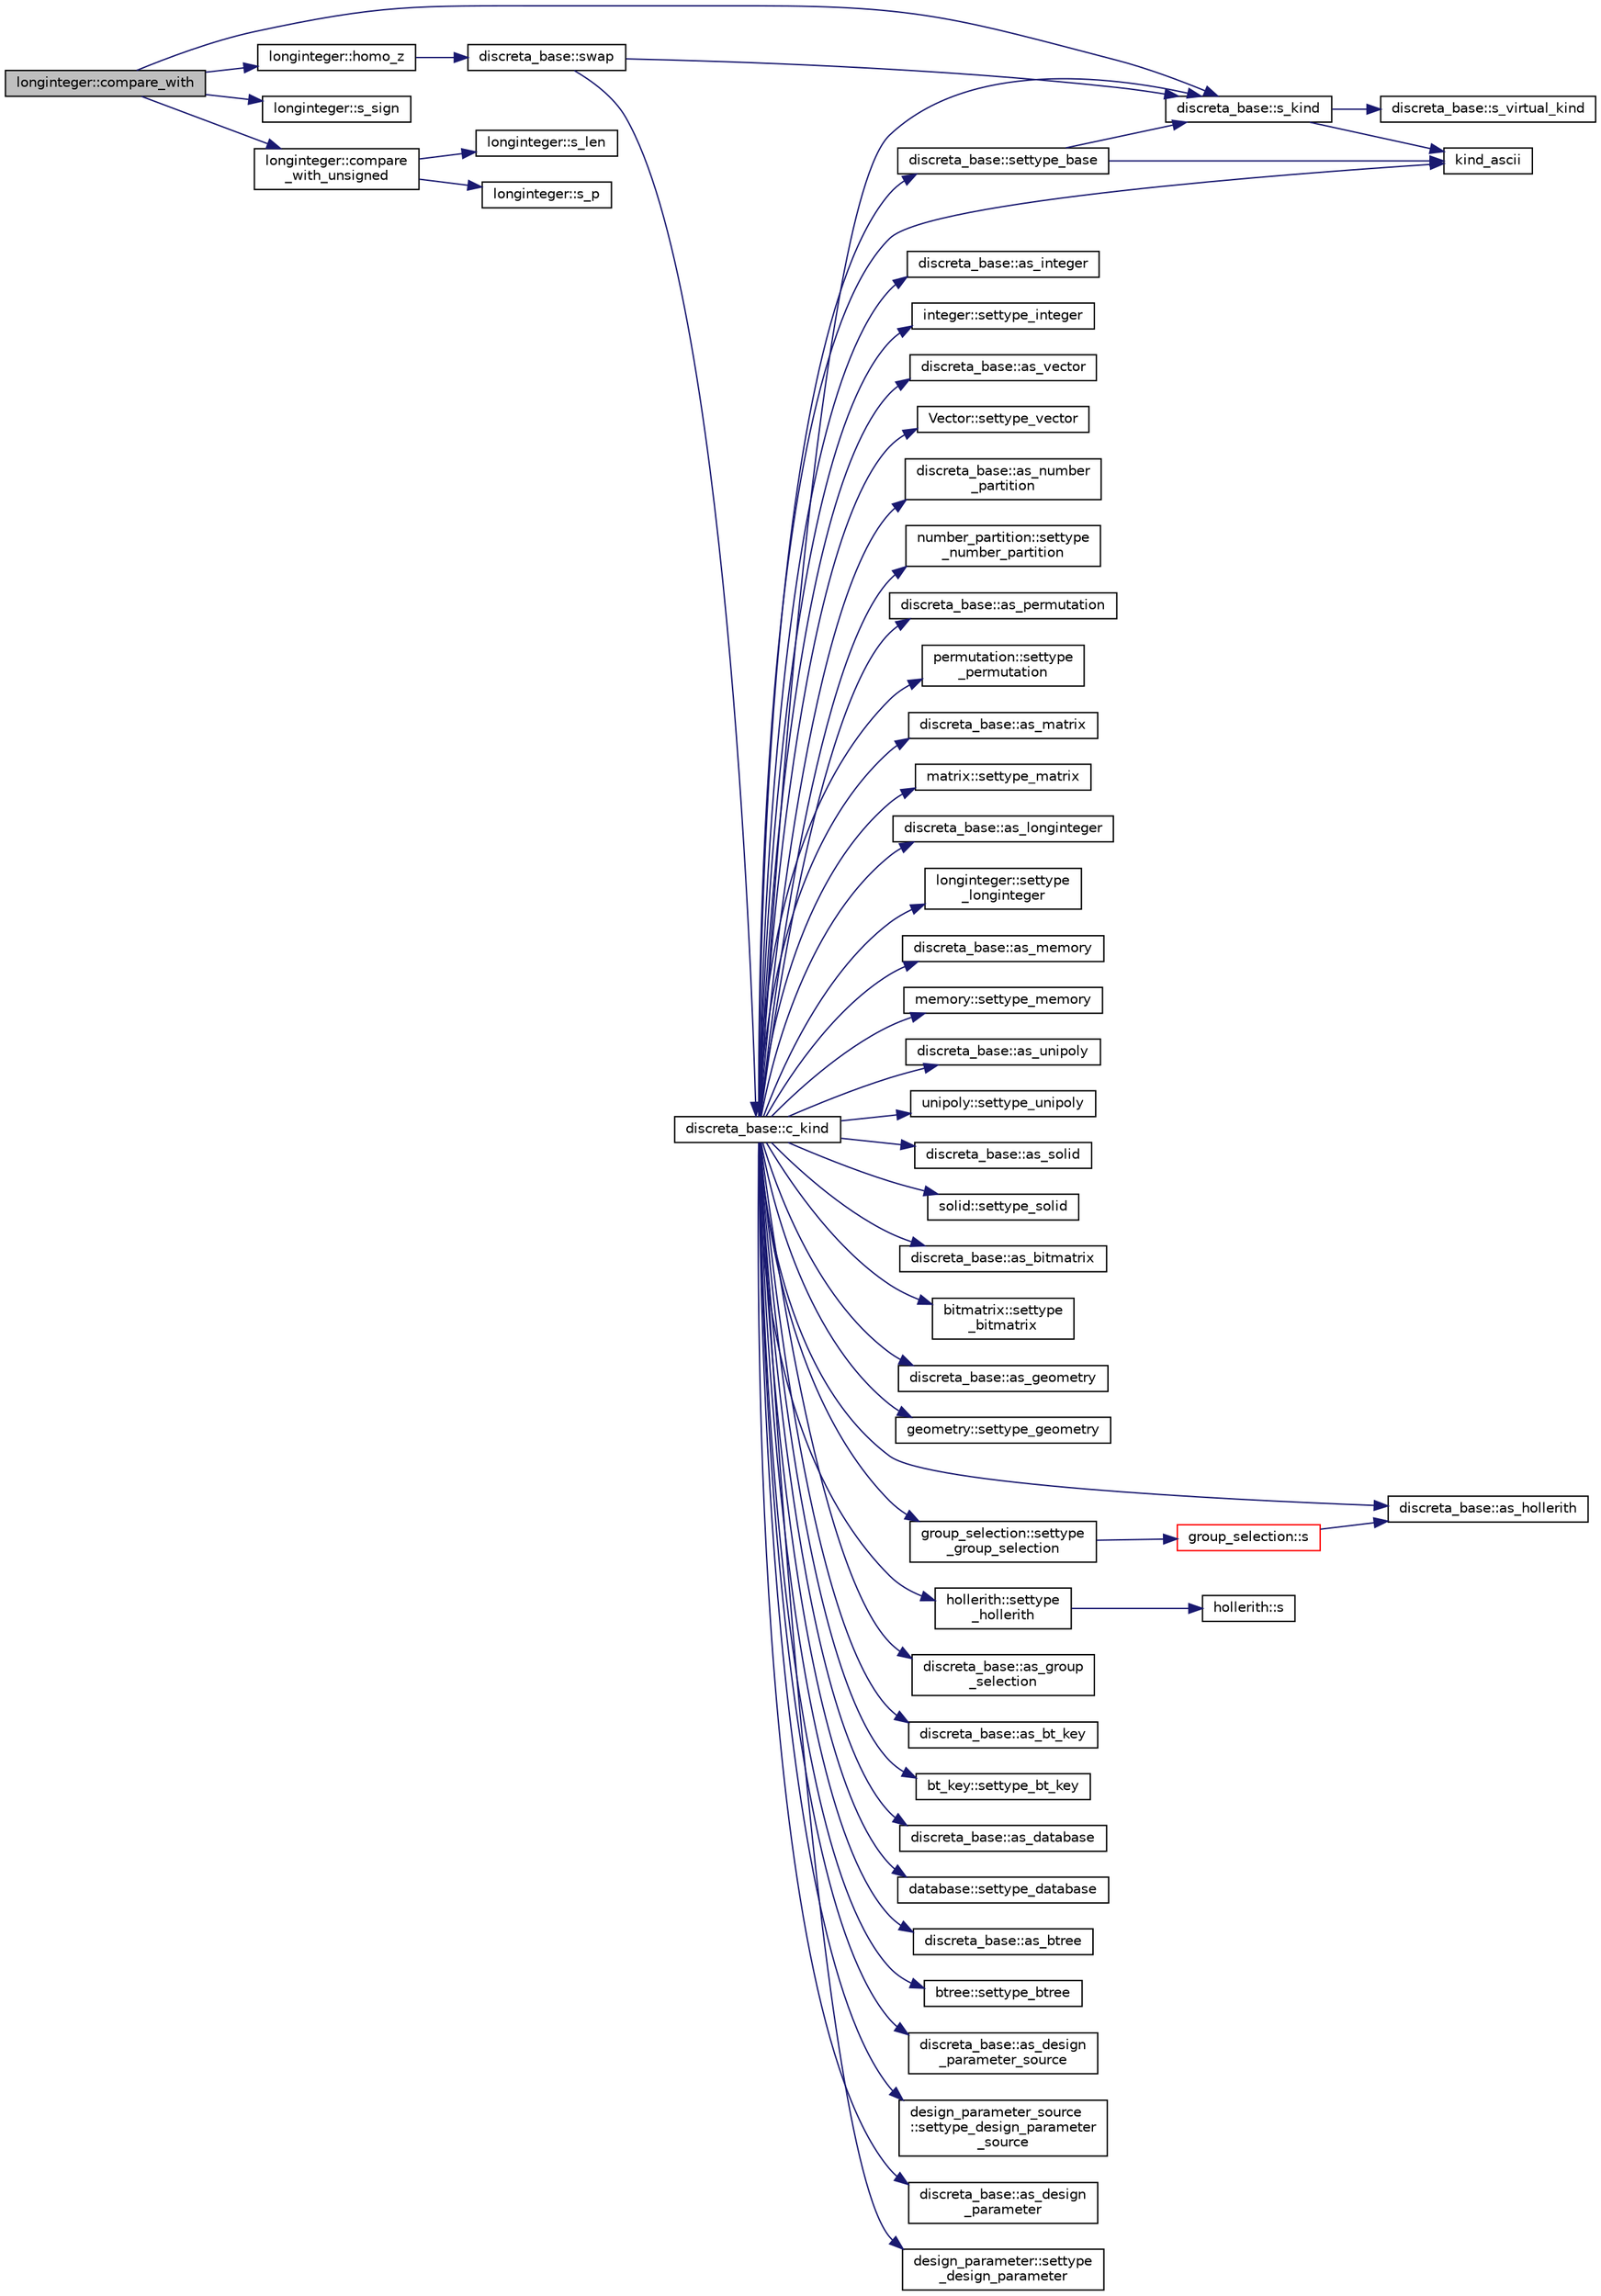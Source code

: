 digraph "longinteger::compare_with"
{
  edge [fontname="Helvetica",fontsize="10",labelfontname="Helvetica",labelfontsize="10"];
  node [fontname="Helvetica",fontsize="10",shape=record];
  rankdir="LR";
  Node178 [label="longinteger::compare_with",height=0.2,width=0.4,color="black", fillcolor="grey75", style="filled", fontcolor="black"];
  Node178 -> Node179 [color="midnightblue",fontsize="10",style="solid",fontname="Helvetica"];
  Node179 [label="discreta_base::s_kind",height=0.2,width=0.4,color="black", fillcolor="white", style="filled",URL="$d7/d71/classdiscreta__base.html#a8a830025c74adbbc3362418a7c2ba157"];
  Node179 -> Node180 [color="midnightblue",fontsize="10",style="solid",fontname="Helvetica"];
  Node180 [label="discreta_base::s_virtual_kind",height=0.2,width=0.4,color="black", fillcolor="white", style="filled",URL="$d7/d71/classdiscreta__base.html#a52778a6d6943a468be083d0785d418fb"];
  Node179 -> Node181 [color="midnightblue",fontsize="10",style="solid",fontname="Helvetica"];
  Node181 [label="kind_ascii",height=0.2,width=0.4,color="black", fillcolor="white", style="filled",URL="$d9/d60/discreta_8h.html#ad0ce825a9f29bc6cec27e1b64cfe27bf"];
  Node178 -> Node182 [color="midnightblue",fontsize="10",style="solid",fontname="Helvetica"];
  Node182 [label="longinteger::homo_z",height=0.2,width=0.4,color="black", fillcolor="white", style="filled",URL="$d3/d71/classlonginteger.html#a986e829bf35eca2b9f24b1b3766d5677"];
  Node182 -> Node183 [color="midnightblue",fontsize="10",style="solid",fontname="Helvetica"];
  Node183 [label="discreta_base::swap",height=0.2,width=0.4,color="black", fillcolor="white", style="filled",URL="$d7/d71/classdiscreta__base.html#a2e8acbb9d3476675dac5b6a583b0293e"];
  Node183 -> Node179 [color="midnightblue",fontsize="10",style="solid",fontname="Helvetica"];
  Node183 -> Node184 [color="midnightblue",fontsize="10",style="solid",fontname="Helvetica"];
  Node184 [label="discreta_base::c_kind",height=0.2,width=0.4,color="black", fillcolor="white", style="filled",URL="$d7/d71/classdiscreta__base.html#adc2ff61589c2d083688e7a43f333cb62"];
  Node184 -> Node185 [color="midnightblue",fontsize="10",style="solid",fontname="Helvetica"];
  Node185 [label="discreta_base::settype_base",height=0.2,width=0.4,color="black", fillcolor="white", style="filled",URL="$d7/d71/classdiscreta__base.html#a4f42899a89447d1c3993ea07c38f8ad4"];
  Node185 -> Node179 [color="midnightblue",fontsize="10",style="solid",fontname="Helvetica"];
  Node185 -> Node181 [color="midnightblue",fontsize="10",style="solid",fontname="Helvetica"];
  Node184 -> Node186 [color="midnightblue",fontsize="10",style="solid",fontname="Helvetica"];
  Node186 [label="discreta_base::as_integer",height=0.2,width=0.4,color="black", fillcolor="white", style="filled",URL="$d7/d71/classdiscreta__base.html#a00d7691eaf874fd283d942692fe8dd26"];
  Node184 -> Node187 [color="midnightblue",fontsize="10",style="solid",fontname="Helvetica"];
  Node187 [label="integer::settype_integer",height=0.2,width=0.4,color="black", fillcolor="white", style="filled",URL="$d0/de5/classinteger.html#a6265c65ef311229acd513d748faba796"];
  Node184 -> Node188 [color="midnightblue",fontsize="10",style="solid",fontname="Helvetica"];
  Node188 [label="discreta_base::as_vector",height=0.2,width=0.4,color="black", fillcolor="white", style="filled",URL="$d7/d71/classdiscreta__base.html#a7bdd6cae39c380b128ee9e17e42cf020"];
  Node184 -> Node189 [color="midnightblue",fontsize="10",style="solid",fontname="Helvetica"];
  Node189 [label="Vector::settype_vector",height=0.2,width=0.4,color="black", fillcolor="white", style="filled",URL="$d5/db2/class_vector.html#a34e0d00b18c051f23904a8429fa6c8b4"];
  Node184 -> Node190 [color="midnightblue",fontsize="10",style="solid",fontname="Helvetica"];
  Node190 [label="discreta_base::as_number\l_partition",height=0.2,width=0.4,color="black", fillcolor="white", style="filled",URL="$d7/d71/classdiscreta__base.html#a307aa09de0e925d46697707968ffab00"];
  Node184 -> Node191 [color="midnightblue",fontsize="10",style="solid",fontname="Helvetica"];
  Node191 [label="number_partition::settype\l_number_partition",height=0.2,width=0.4,color="black", fillcolor="white", style="filled",URL="$df/d50/classnumber__partition.html#a3aaec1b557758f643ffc8555bbc358be"];
  Node184 -> Node192 [color="midnightblue",fontsize="10",style="solid",fontname="Helvetica"];
  Node192 [label="discreta_base::as_permutation",height=0.2,width=0.4,color="black", fillcolor="white", style="filled",URL="$d7/d71/classdiscreta__base.html#aa4e72f36a82984239b12ae831e131098"];
  Node184 -> Node193 [color="midnightblue",fontsize="10",style="solid",fontname="Helvetica"];
  Node193 [label="permutation::settype\l_permutation",height=0.2,width=0.4,color="black", fillcolor="white", style="filled",URL="$d0/d08/classpermutation.html#af1eea29f86195cede9562e444664c28c"];
  Node184 -> Node194 [color="midnightblue",fontsize="10",style="solid",fontname="Helvetica"];
  Node194 [label="discreta_base::as_matrix",height=0.2,width=0.4,color="black", fillcolor="white", style="filled",URL="$d7/d71/classdiscreta__base.html#ae4d7f56d917a4707b838fbffde6467ff"];
  Node184 -> Node195 [color="midnightblue",fontsize="10",style="solid",fontname="Helvetica"];
  Node195 [label="matrix::settype_matrix",height=0.2,width=0.4,color="black", fillcolor="white", style="filled",URL="$d1/d8d/classmatrix.html#a1780283a64a789e4084d792683d276bb"];
  Node184 -> Node196 [color="midnightblue",fontsize="10",style="solid",fontname="Helvetica"];
  Node196 [label="discreta_base::as_longinteger",height=0.2,width=0.4,color="black", fillcolor="white", style="filled",URL="$d7/d71/classdiscreta__base.html#a20a094639eb711b10c8694c51937f7cd"];
  Node184 -> Node197 [color="midnightblue",fontsize="10",style="solid",fontname="Helvetica"];
  Node197 [label="longinteger::settype\l_longinteger",height=0.2,width=0.4,color="black", fillcolor="white", style="filled",URL="$d3/d71/classlonginteger.html#ae5f811ece8df31b9ff114368a18e1dc5"];
  Node184 -> Node198 [color="midnightblue",fontsize="10",style="solid",fontname="Helvetica"];
  Node198 [label="discreta_base::as_memory",height=0.2,width=0.4,color="black", fillcolor="white", style="filled",URL="$d7/d71/classdiscreta__base.html#ad94b2d7dce0cd4fa22db57f6e79c4bd2"];
  Node184 -> Node199 [color="midnightblue",fontsize="10",style="solid",fontname="Helvetica"];
  Node199 [label="memory::settype_memory",height=0.2,width=0.4,color="black", fillcolor="white", style="filled",URL="$d8/d99/classmemory.html#a33aae277f9b8fe36b02e9d5da895451b"];
  Node184 -> Node200 [color="midnightblue",fontsize="10",style="solid",fontname="Helvetica"];
  Node200 [label="discreta_base::as_unipoly",height=0.2,width=0.4,color="black", fillcolor="white", style="filled",URL="$d7/d71/classdiscreta__base.html#ad50d8027f039fe5c2478cddb243adc9d"];
  Node184 -> Node201 [color="midnightblue",fontsize="10",style="solid",fontname="Helvetica"];
  Node201 [label="unipoly::settype_unipoly",height=0.2,width=0.4,color="black", fillcolor="white", style="filled",URL="$d1/d89/classunipoly.html#a8db854fcc85c5e1150b1f1b1c005c95b"];
  Node184 -> Node202 [color="midnightblue",fontsize="10",style="solid",fontname="Helvetica"];
  Node202 [label="discreta_base::as_solid",height=0.2,width=0.4,color="black", fillcolor="white", style="filled",URL="$d7/d71/classdiscreta__base.html#a1fc5f2b85ec97ab0a69dd64903c970a5"];
  Node184 -> Node203 [color="midnightblue",fontsize="10",style="solid",fontname="Helvetica"];
  Node203 [label="solid::settype_solid",height=0.2,width=0.4,color="black", fillcolor="white", style="filled",URL="$d8/def/classsolid.html#a775bd4821f75a8aee4ea3d4335ff90e0"];
  Node184 -> Node204 [color="midnightblue",fontsize="10",style="solid",fontname="Helvetica"];
  Node204 [label="discreta_base::as_bitmatrix",height=0.2,width=0.4,color="black", fillcolor="white", style="filled",URL="$d7/d71/classdiscreta__base.html#a071ad54ea8ef6c9d1d15f532e5a76df6"];
  Node184 -> Node205 [color="midnightblue",fontsize="10",style="solid",fontname="Helvetica"];
  Node205 [label="bitmatrix::settype\l_bitmatrix",height=0.2,width=0.4,color="black", fillcolor="white", style="filled",URL="$de/dc8/classbitmatrix.html#acb571d947f9526665ebbdc0ce3e2a973"];
  Node184 -> Node206 [color="midnightblue",fontsize="10",style="solid",fontname="Helvetica"];
  Node206 [label="discreta_base::as_geometry",height=0.2,width=0.4,color="black", fillcolor="white", style="filled",URL="$d7/d71/classdiscreta__base.html#a38fc7b4cdd830703e9d87354b79bc5c8"];
  Node184 -> Node207 [color="midnightblue",fontsize="10",style="solid",fontname="Helvetica"];
  Node207 [label="geometry::settype_geometry",height=0.2,width=0.4,color="black", fillcolor="white", style="filled",URL="$da/d44/classgeometry.html#ab4a336baba6a3f56f5ffa053a5be5ba7"];
  Node184 -> Node208 [color="midnightblue",fontsize="10",style="solid",fontname="Helvetica"];
  Node208 [label="discreta_base::as_hollerith",height=0.2,width=0.4,color="black", fillcolor="white", style="filled",URL="$d7/d71/classdiscreta__base.html#a3e66f82711f314710107e2f29e589690"];
  Node184 -> Node209 [color="midnightblue",fontsize="10",style="solid",fontname="Helvetica"];
  Node209 [label="hollerith::settype\l_hollerith",height=0.2,width=0.4,color="black", fillcolor="white", style="filled",URL="$d8/d99/classhollerith.html#a23bbd4acfc88a0e90f1245f243f51f76"];
  Node209 -> Node210 [color="midnightblue",fontsize="10",style="solid",fontname="Helvetica"];
  Node210 [label="hollerith::s",height=0.2,width=0.4,color="black", fillcolor="white", style="filled",URL="$d8/d99/classhollerith.html#af61fce2d06f211b25fe3838e4dfee77a"];
  Node184 -> Node211 [color="midnightblue",fontsize="10",style="solid",fontname="Helvetica"];
  Node211 [label="discreta_base::as_group\l_selection",height=0.2,width=0.4,color="black", fillcolor="white", style="filled",URL="$d7/d71/classdiscreta__base.html#aae1bac4883c567718bef9fb610abbdc8"];
  Node184 -> Node212 [color="midnightblue",fontsize="10",style="solid",fontname="Helvetica"];
  Node212 [label="group_selection::settype\l_group_selection",height=0.2,width=0.4,color="black", fillcolor="white", style="filled",URL="$d6/db0/classgroup__selection.html#a015ed73b7b8d784bedd4d11ac1fc0ec1"];
  Node212 -> Node213 [color="midnightblue",fontsize="10",style="solid",fontname="Helvetica"];
  Node213 [label="group_selection::s",height=0.2,width=0.4,color="red", fillcolor="white", style="filled",URL="$d6/db0/classgroup__selection.html#a686cb0c6a3a040796b112b8007ea8223"];
  Node213 -> Node208 [color="midnightblue",fontsize="10",style="solid",fontname="Helvetica"];
  Node184 -> Node215 [color="midnightblue",fontsize="10",style="solid",fontname="Helvetica"];
  Node215 [label="discreta_base::as_bt_key",height=0.2,width=0.4,color="black", fillcolor="white", style="filled",URL="$d7/d71/classdiscreta__base.html#a2734c6e08dca17cf6588bd5064ec1b9f"];
  Node184 -> Node216 [color="midnightblue",fontsize="10",style="solid",fontname="Helvetica"];
  Node216 [label="bt_key::settype_bt_key",height=0.2,width=0.4,color="black", fillcolor="white", style="filled",URL="$d1/de5/classbt__key.html#a352bb10beb7c789d8d29373035824800"];
  Node184 -> Node217 [color="midnightblue",fontsize="10",style="solid",fontname="Helvetica"];
  Node217 [label="discreta_base::as_database",height=0.2,width=0.4,color="black", fillcolor="white", style="filled",URL="$d7/d71/classdiscreta__base.html#ab055d39d58210a2b03ba3d33703b09a9"];
  Node184 -> Node218 [color="midnightblue",fontsize="10",style="solid",fontname="Helvetica"];
  Node218 [label="database::settype_database",height=0.2,width=0.4,color="black", fillcolor="white", style="filled",URL="$db/d72/classdatabase.html#a014639aa001462e480eb1f3984839b72"];
  Node184 -> Node219 [color="midnightblue",fontsize="10",style="solid",fontname="Helvetica"];
  Node219 [label="discreta_base::as_btree",height=0.2,width=0.4,color="black", fillcolor="white", style="filled",URL="$d7/d71/classdiscreta__base.html#a78e76674cef2ec113c17989c11288778"];
  Node184 -> Node220 [color="midnightblue",fontsize="10",style="solid",fontname="Helvetica"];
  Node220 [label="btree::settype_btree",height=0.2,width=0.4,color="black", fillcolor="white", style="filled",URL="$dd/db0/classbtree.html#a5a1b9773c848908a6050cc733d2d9780"];
  Node184 -> Node221 [color="midnightblue",fontsize="10",style="solid",fontname="Helvetica"];
  Node221 [label="discreta_base::as_design\l_parameter_source",height=0.2,width=0.4,color="black", fillcolor="white", style="filled",URL="$d7/d71/classdiscreta__base.html#a59cbf837c6582ded5bc586265d13d81a"];
  Node184 -> Node222 [color="midnightblue",fontsize="10",style="solid",fontname="Helvetica"];
  Node222 [label="design_parameter_source\l::settype_design_parameter\l_source",height=0.2,width=0.4,color="black", fillcolor="white", style="filled",URL="$df/d4b/classdesign__parameter__source.html#a3af3b851df87bd1661fb9c9ce18822c8"];
  Node184 -> Node223 [color="midnightblue",fontsize="10",style="solid",fontname="Helvetica"];
  Node223 [label="discreta_base::as_design\l_parameter",height=0.2,width=0.4,color="black", fillcolor="white", style="filled",URL="$d7/d71/classdiscreta__base.html#aab24ff38ea1c5471ab3de42e014d0f2a"];
  Node184 -> Node224 [color="midnightblue",fontsize="10",style="solid",fontname="Helvetica"];
  Node224 [label="design_parameter::settype\l_design_parameter",height=0.2,width=0.4,color="black", fillcolor="white", style="filled",URL="$da/d94/classdesign__parameter.html#a8b19d277f2b7d09c2531a527dfc0359e"];
  Node184 -> Node181 [color="midnightblue",fontsize="10",style="solid",fontname="Helvetica"];
  Node184 -> Node179 [color="midnightblue",fontsize="10",style="solid",fontname="Helvetica"];
  Node178 -> Node225 [color="midnightblue",fontsize="10",style="solid",fontname="Helvetica"];
  Node225 [label="longinteger::s_sign",height=0.2,width=0.4,color="black", fillcolor="white", style="filled",URL="$d3/d71/classlonginteger.html#a33f5b6c545e97635cb71670f76ed1fb3"];
  Node178 -> Node226 [color="midnightblue",fontsize="10",style="solid",fontname="Helvetica"];
  Node226 [label="longinteger::compare\l_with_unsigned",height=0.2,width=0.4,color="black", fillcolor="white", style="filled",URL="$d3/d71/classlonginteger.html#ab08011cadec55cf084dbffcb74bb4991"];
  Node226 -> Node227 [color="midnightblue",fontsize="10",style="solid",fontname="Helvetica"];
  Node227 [label="longinteger::s_len",height=0.2,width=0.4,color="black", fillcolor="white", style="filled",URL="$d3/d71/classlonginteger.html#a5d414ae211f4e16abd932257351c74df"];
  Node226 -> Node228 [color="midnightblue",fontsize="10",style="solid",fontname="Helvetica"];
  Node228 [label="longinteger::s_p",height=0.2,width=0.4,color="black", fillcolor="white", style="filled",URL="$d3/d71/classlonginteger.html#aa946d4c3bfd34bbfd0b811d5f5795f82"];
}
